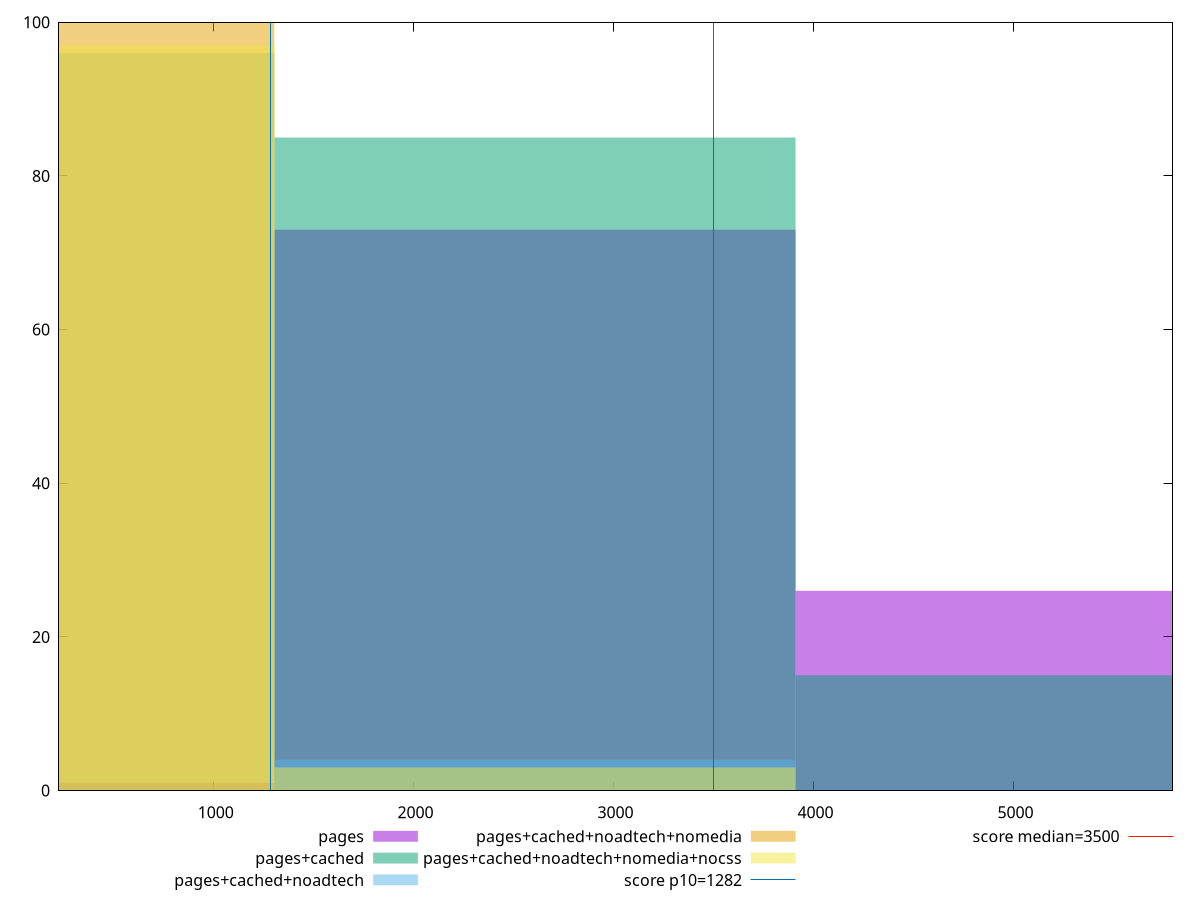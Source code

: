 reset

$pages <<EOF
2606.8161441621664 73
5213.632288324333 26
0 1
EOF

$pagesCached <<EOF
2606.8161441621664 85
5213.632288324333 15
EOF

$pagesCachedNoadtech <<EOF
0 96
2606.8161441621664 4
EOF

$pagesCachedNoadtechNomedia <<EOF
0 100
EOF

$pagesCachedNoadtechNomediaNocss <<EOF
0 97
2606.8161441621664 3
EOF

set key outside below
set boxwidth 2606.8161441621664
set xrange [226.368:5795.652000000003]
set yrange [0:100]
set trange [0:100]
set style fill transparent solid 0.5 noborder

set parametric
set terminal svg size 640, 530 enhanced background rgb 'white'
set output "report_00015_2021-02-09T16-11-33.973Z/bootup-time/comparison/histogram/all_raw.svg"

plot $pages title "pages" with boxes, \
     $pagesCached title "pages+cached" with boxes, \
     $pagesCachedNoadtech title "pages+cached+noadtech" with boxes, \
     $pagesCachedNoadtechNomedia title "pages+cached+noadtech+nomedia" with boxes, \
     $pagesCachedNoadtechNomediaNocss title "pages+cached+noadtech+nomedia+nocss" with boxes, \
     1282,t title "score p10=1282", \
     3500,t title "score median=3500"

reset
